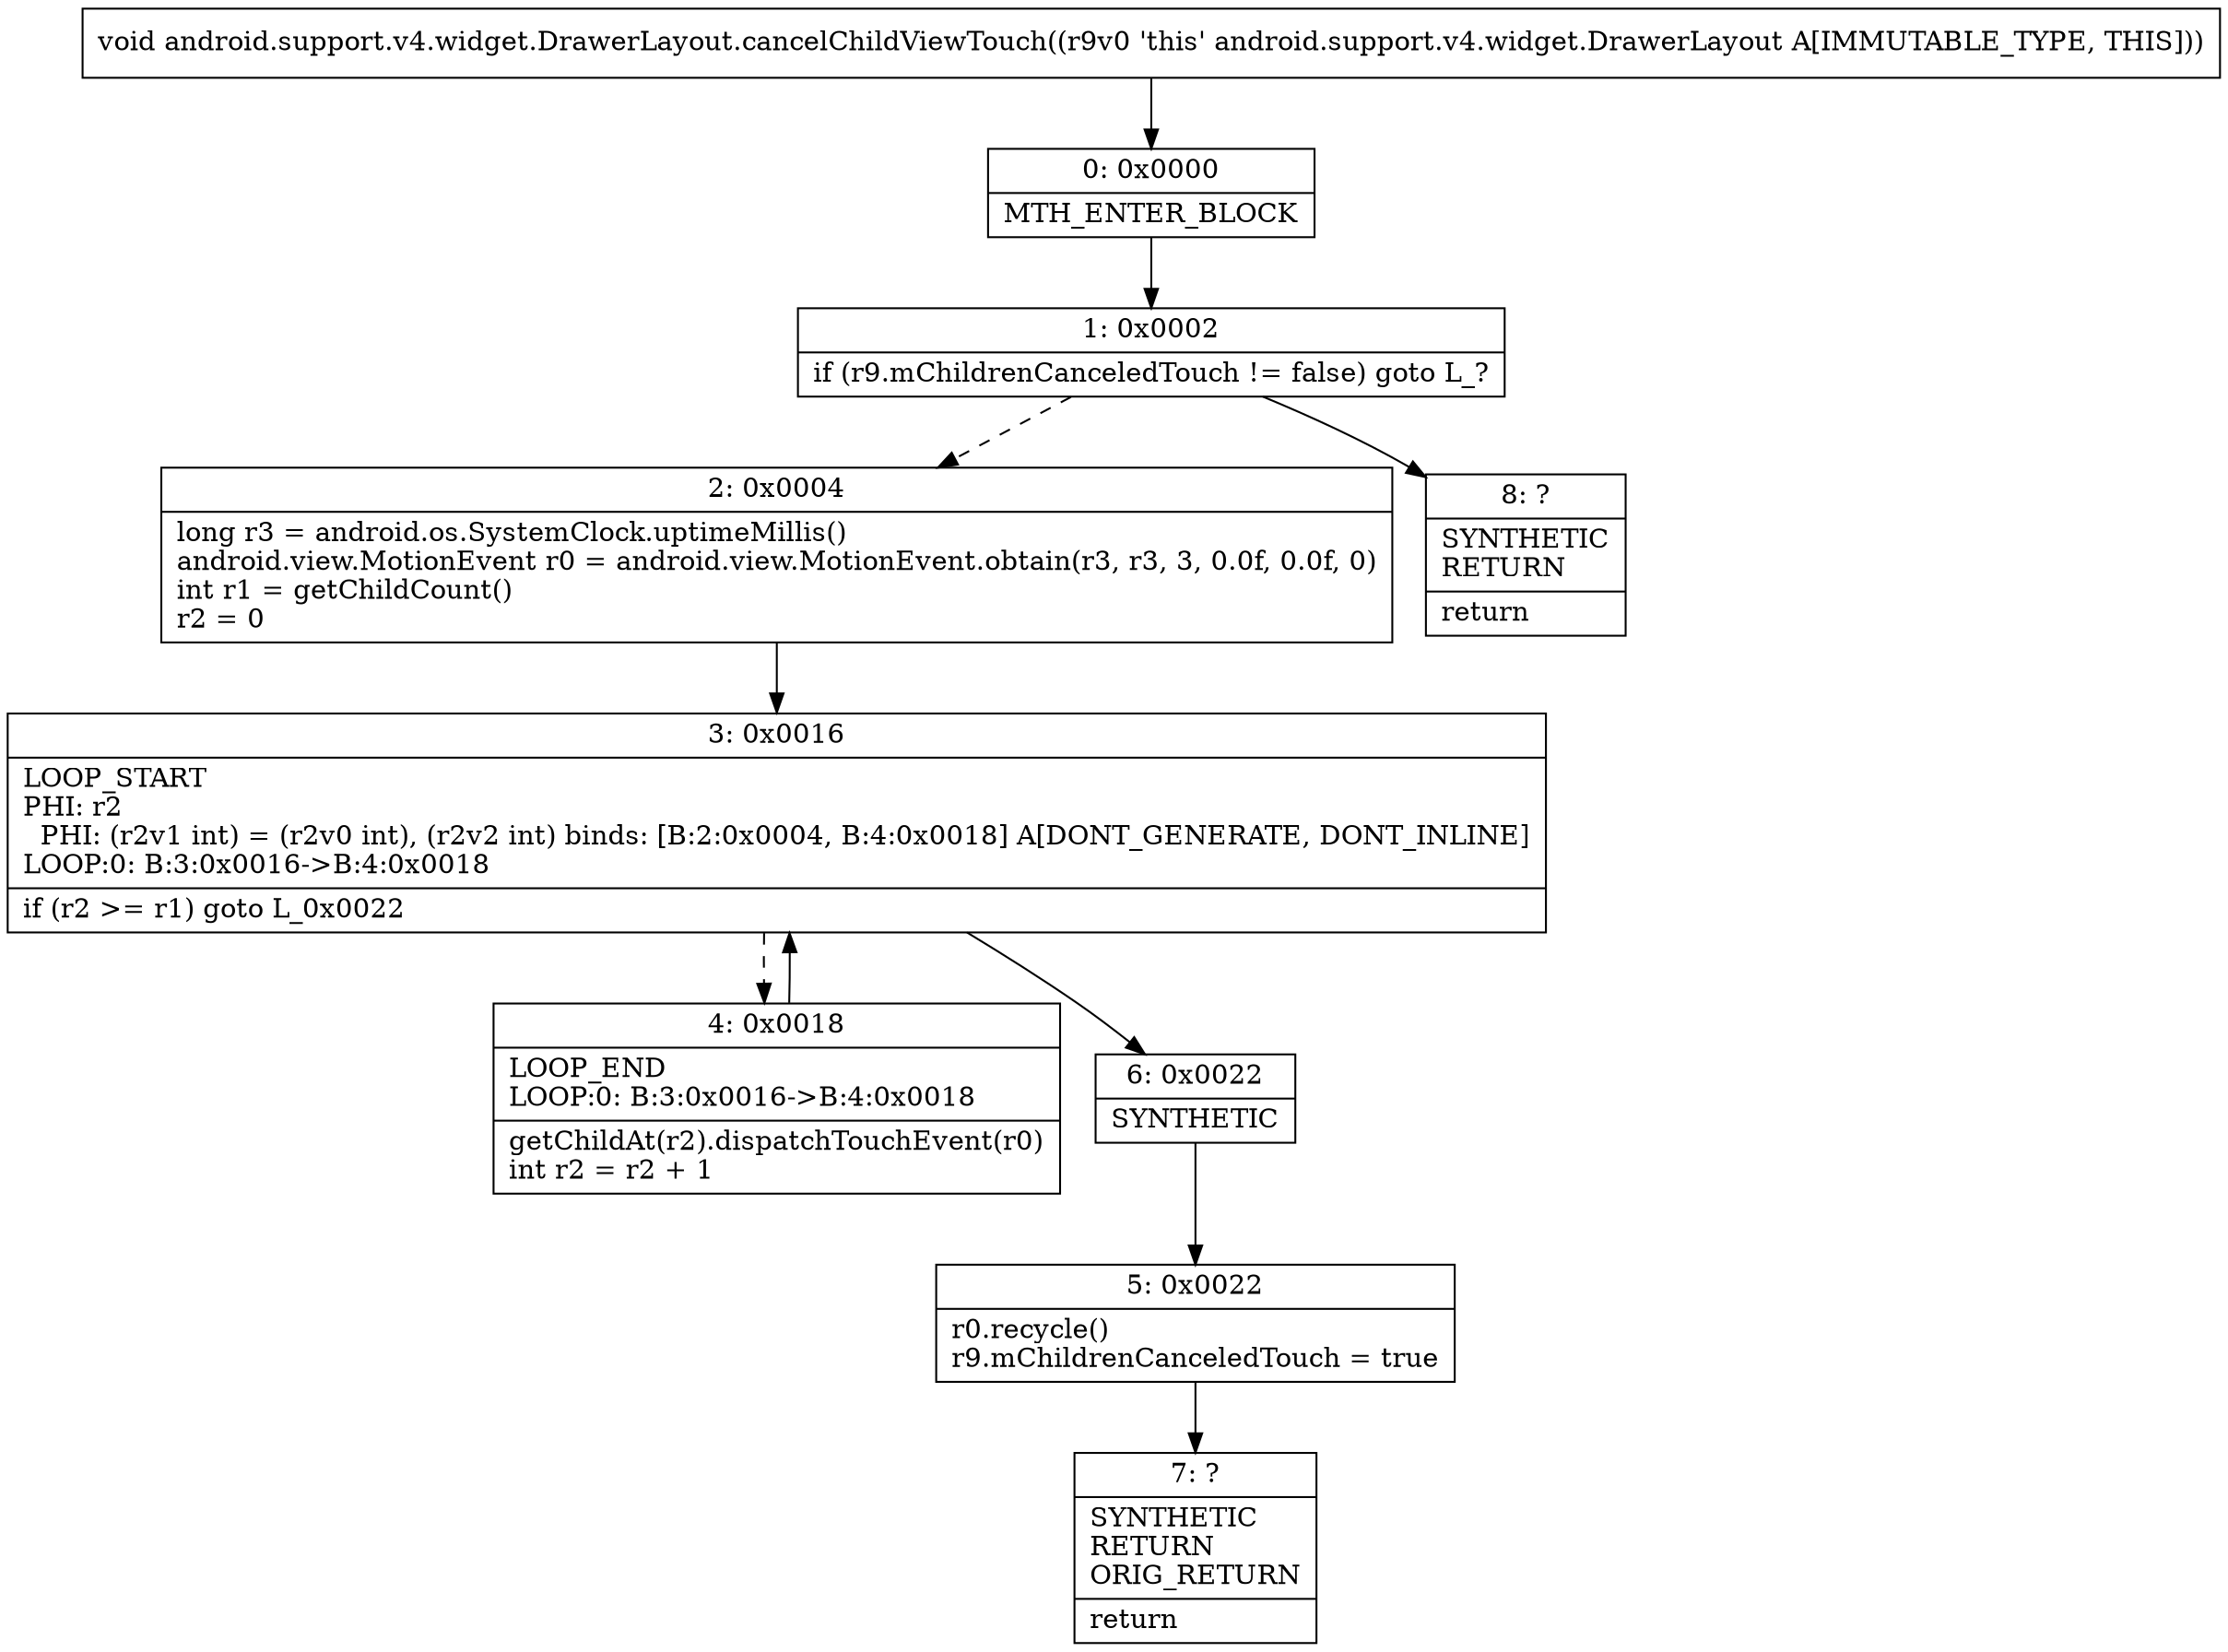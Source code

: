 digraph "CFG forandroid.support.v4.widget.DrawerLayout.cancelChildViewTouch()V" {
Node_0 [shape=record,label="{0\:\ 0x0000|MTH_ENTER_BLOCK\l}"];
Node_1 [shape=record,label="{1\:\ 0x0002|if (r9.mChildrenCanceledTouch != false) goto L_?\l}"];
Node_2 [shape=record,label="{2\:\ 0x0004|long r3 = android.os.SystemClock.uptimeMillis()\landroid.view.MotionEvent r0 = android.view.MotionEvent.obtain(r3, r3, 3, 0.0f, 0.0f, 0)\lint r1 = getChildCount()\lr2 = 0\l}"];
Node_3 [shape=record,label="{3\:\ 0x0016|LOOP_START\lPHI: r2 \l  PHI: (r2v1 int) = (r2v0 int), (r2v2 int) binds: [B:2:0x0004, B:4:0x0018] A[DONT_GENERATE, DONT_INLINE]\lLOOP:0: B:3:0x0016\-\>B:4:0x0018\l|if (r2 \>= r1) goto L_0x0022\l}"];
Node_4 [shape=record,label="{4\:\ 0x0018|LOOP_END\lLOOP:0: B:3:0x0016\-\>B:4:0x0018\l|getChildAt(r2).dispatchTouchEvent(r0)\lint r2 = r2 + 1\l}"];
Node_5 [shape=record,label="{5\:\ 0x0022|r0.recycle()\lr9.mChildrenCanceledTouch = true\l}"];
Node_6 [shape=record,label="{6\:\ 0x0022|SYNTHETIC\l}"];
Node_7 [shape=record,label="{7\:\ ?|SYNTHETIC\lRETURN\lORIG_RETURN\l|return\l}"];
Node_8 [shape=record,label="{8\:\ ?|SYNTHETIC\lRETURN\l|return\l}"];
MethodNode[shape=record,label="{void android.support.v4.widget.DrawerLayout.cancelChildViewTouch((r9v0 'this' android.support.v4.widget.DrawerLayout A[IMMUTABLE_TYPE, THIS])) }"];
MethodNode -> Node_0;
Node_0 -> Node_1;
Node_1 -> Node_2[style=dashed];
Node_1 -> Node_8;
Node_2 -> Node_3;
Node_3 -> Node_4[style=dashed];
Node_3 -> Node_6;
Node_4 -> Node_3;
Node_5 -> Node_7;
Node_6 -> Node_5;
}

